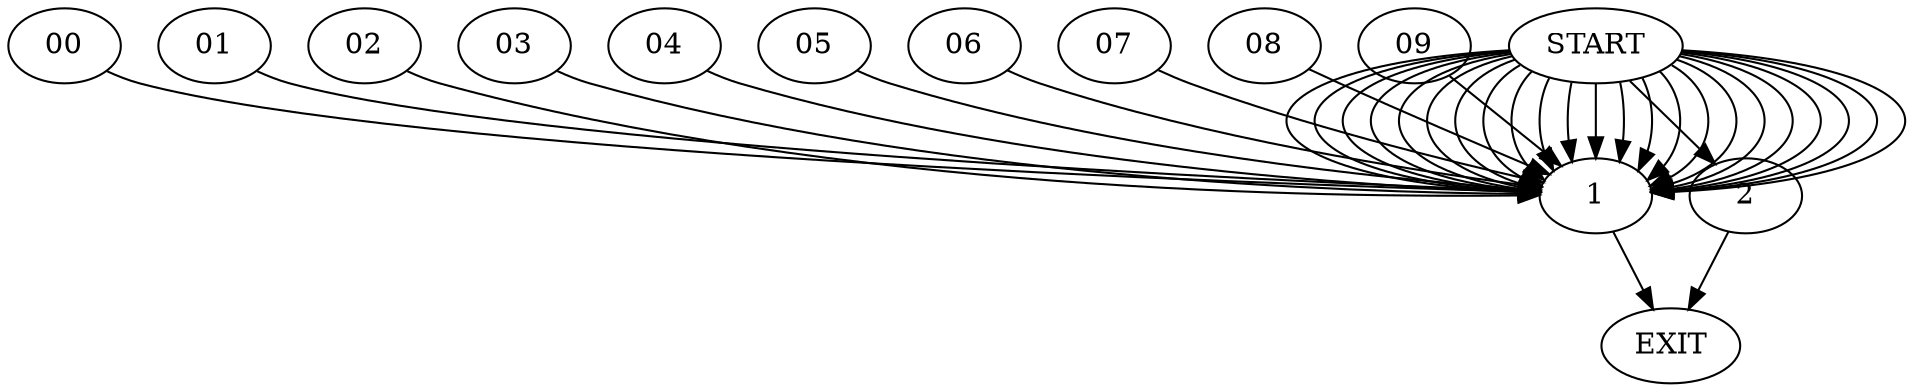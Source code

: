 digraph { 
0 [label="START"];
1;
2;
3[label="EXIT"];
0 -> 2;
0 -> 1;
0:s2 -> 1;
0:s3 -> 1;
0:s4 -> 1;
0:s5 -> 1;
0:s6 -> 1;
0:s7 -> 1;
0:s8 -> 1;
0:s9 -> 1;
00 -> 1;
01 -> 1;
02 -> 1;
03 -> 1;
04 -> 1;
05 -> 1;
06 -> 1;
07 -> 1;
08 -> 1;
09 -> 1;
0:s20 -> 1;
0:s21 -> 1;
0:s22 -> 1;
0:s23 -> 1;
0:s24 -> 1;
0:s25 -> 1;
0:s26 -> 1;
0:s27 -> 1;
0:s28 -> 1;
0:s29 -> 1;
0:s30 -> 1;
0:s31 -> 1;
0:s32 -> 1;
0:s33 -> 1;
1 -> 3;
2 -> 3;
}